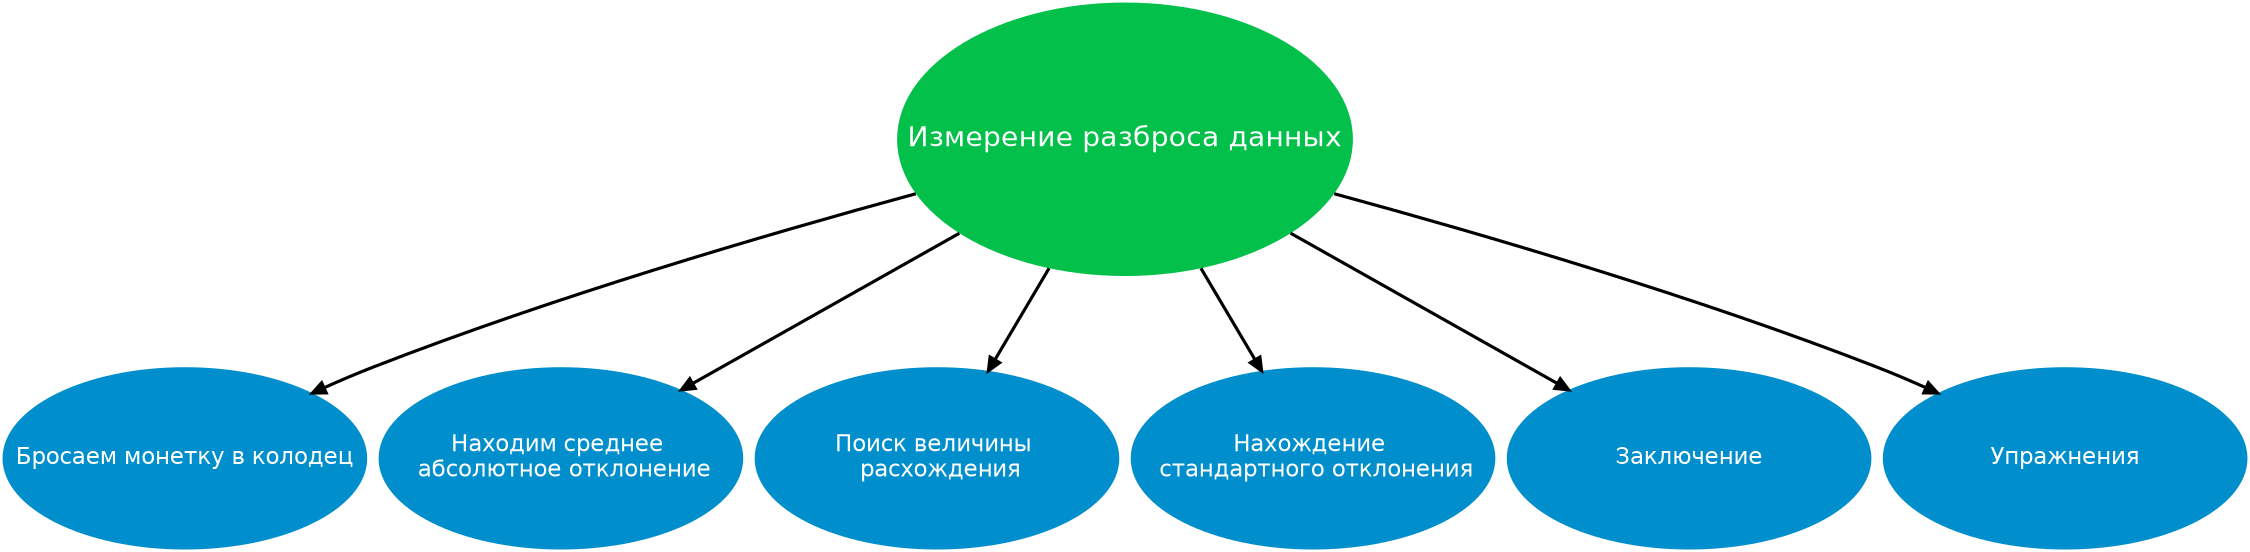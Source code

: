 digraph MindMap {
  dpi=300;
  size = "15";
  fontname="Helvetica";
  graph [ranksep=2];

  node [
    shape=ellipse
    style=filled
    fillcolor="#03C04A"
    fontname=Helvetica
    fontsize=50
    fontcolor="#FFFFFF"
    width=10
    height=6
    penwidth=0
    fixedsize=true
    ];
  edge [
    arrowhead=normal
    arrowsize=2
    penwidth=5
    ];

  root [ label="Измерение разброса данных" fontsize=45];
  
  node [
    fontsize=36
    fillcolor="#008ECC"
    width=8
    height=4
    ];
  
   11 [ label="Бросаем монетку в колодец"];
   12 [ label="Находим среднее \n абсолютное отклонение" ];
   13 [ label="Поиск величины \n расхождения" ];
   14 [ label="Нахождение \n стандартного отклонения" ];
   15 [ label="Заключение" ];
   16 [ label="Упражнения" ];
   
  root->{ 11 12 13 14 15 16 };
  



}
